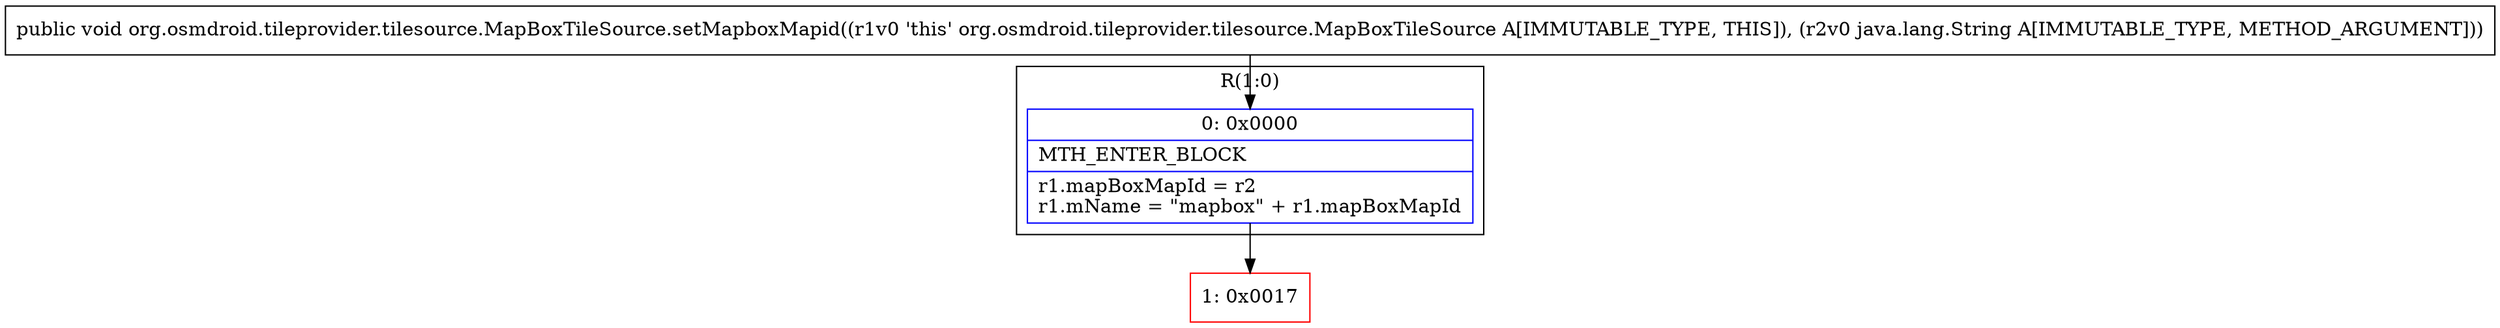 digraph "CFG fororg.osmdroid.tileprovider.tilesource.MapBoxTileSource.setMapboxMapid(Ljava\/lang\/String;)V" {
subgraph cluster_Region_328658276 {
label = "R(1:0)";
node [shape=record,color=blue];
Node_0 [shape=record,label="{0\:\ 0x0000|MTH_ENTER_BLOCK\l|r1.mapBoxMapId = r2\lr1.mName = \"mapbox\" + r1.mapBoxMapId\l}"];
}
Node_1 [shape=record,color=red,label="{1\:\ 0x0017}"];
MethodNode[shape=record,label="{public void org.osmdroid.tileprovider.tilesource.MapBoxTileSource.setMapboxMapid((r1v0 'this' org.osmdroid.tileprovider.tilesource.MapBoxTileSource A[IMMUTABLE_TYPE, THIS]), (r2v0 java.lang.String A[IMMUTABLE_TYPE, METHOD_ARGUMENT])) }"];
MethodNode -> Node_0;
Node_0 -> Node_1;
}

